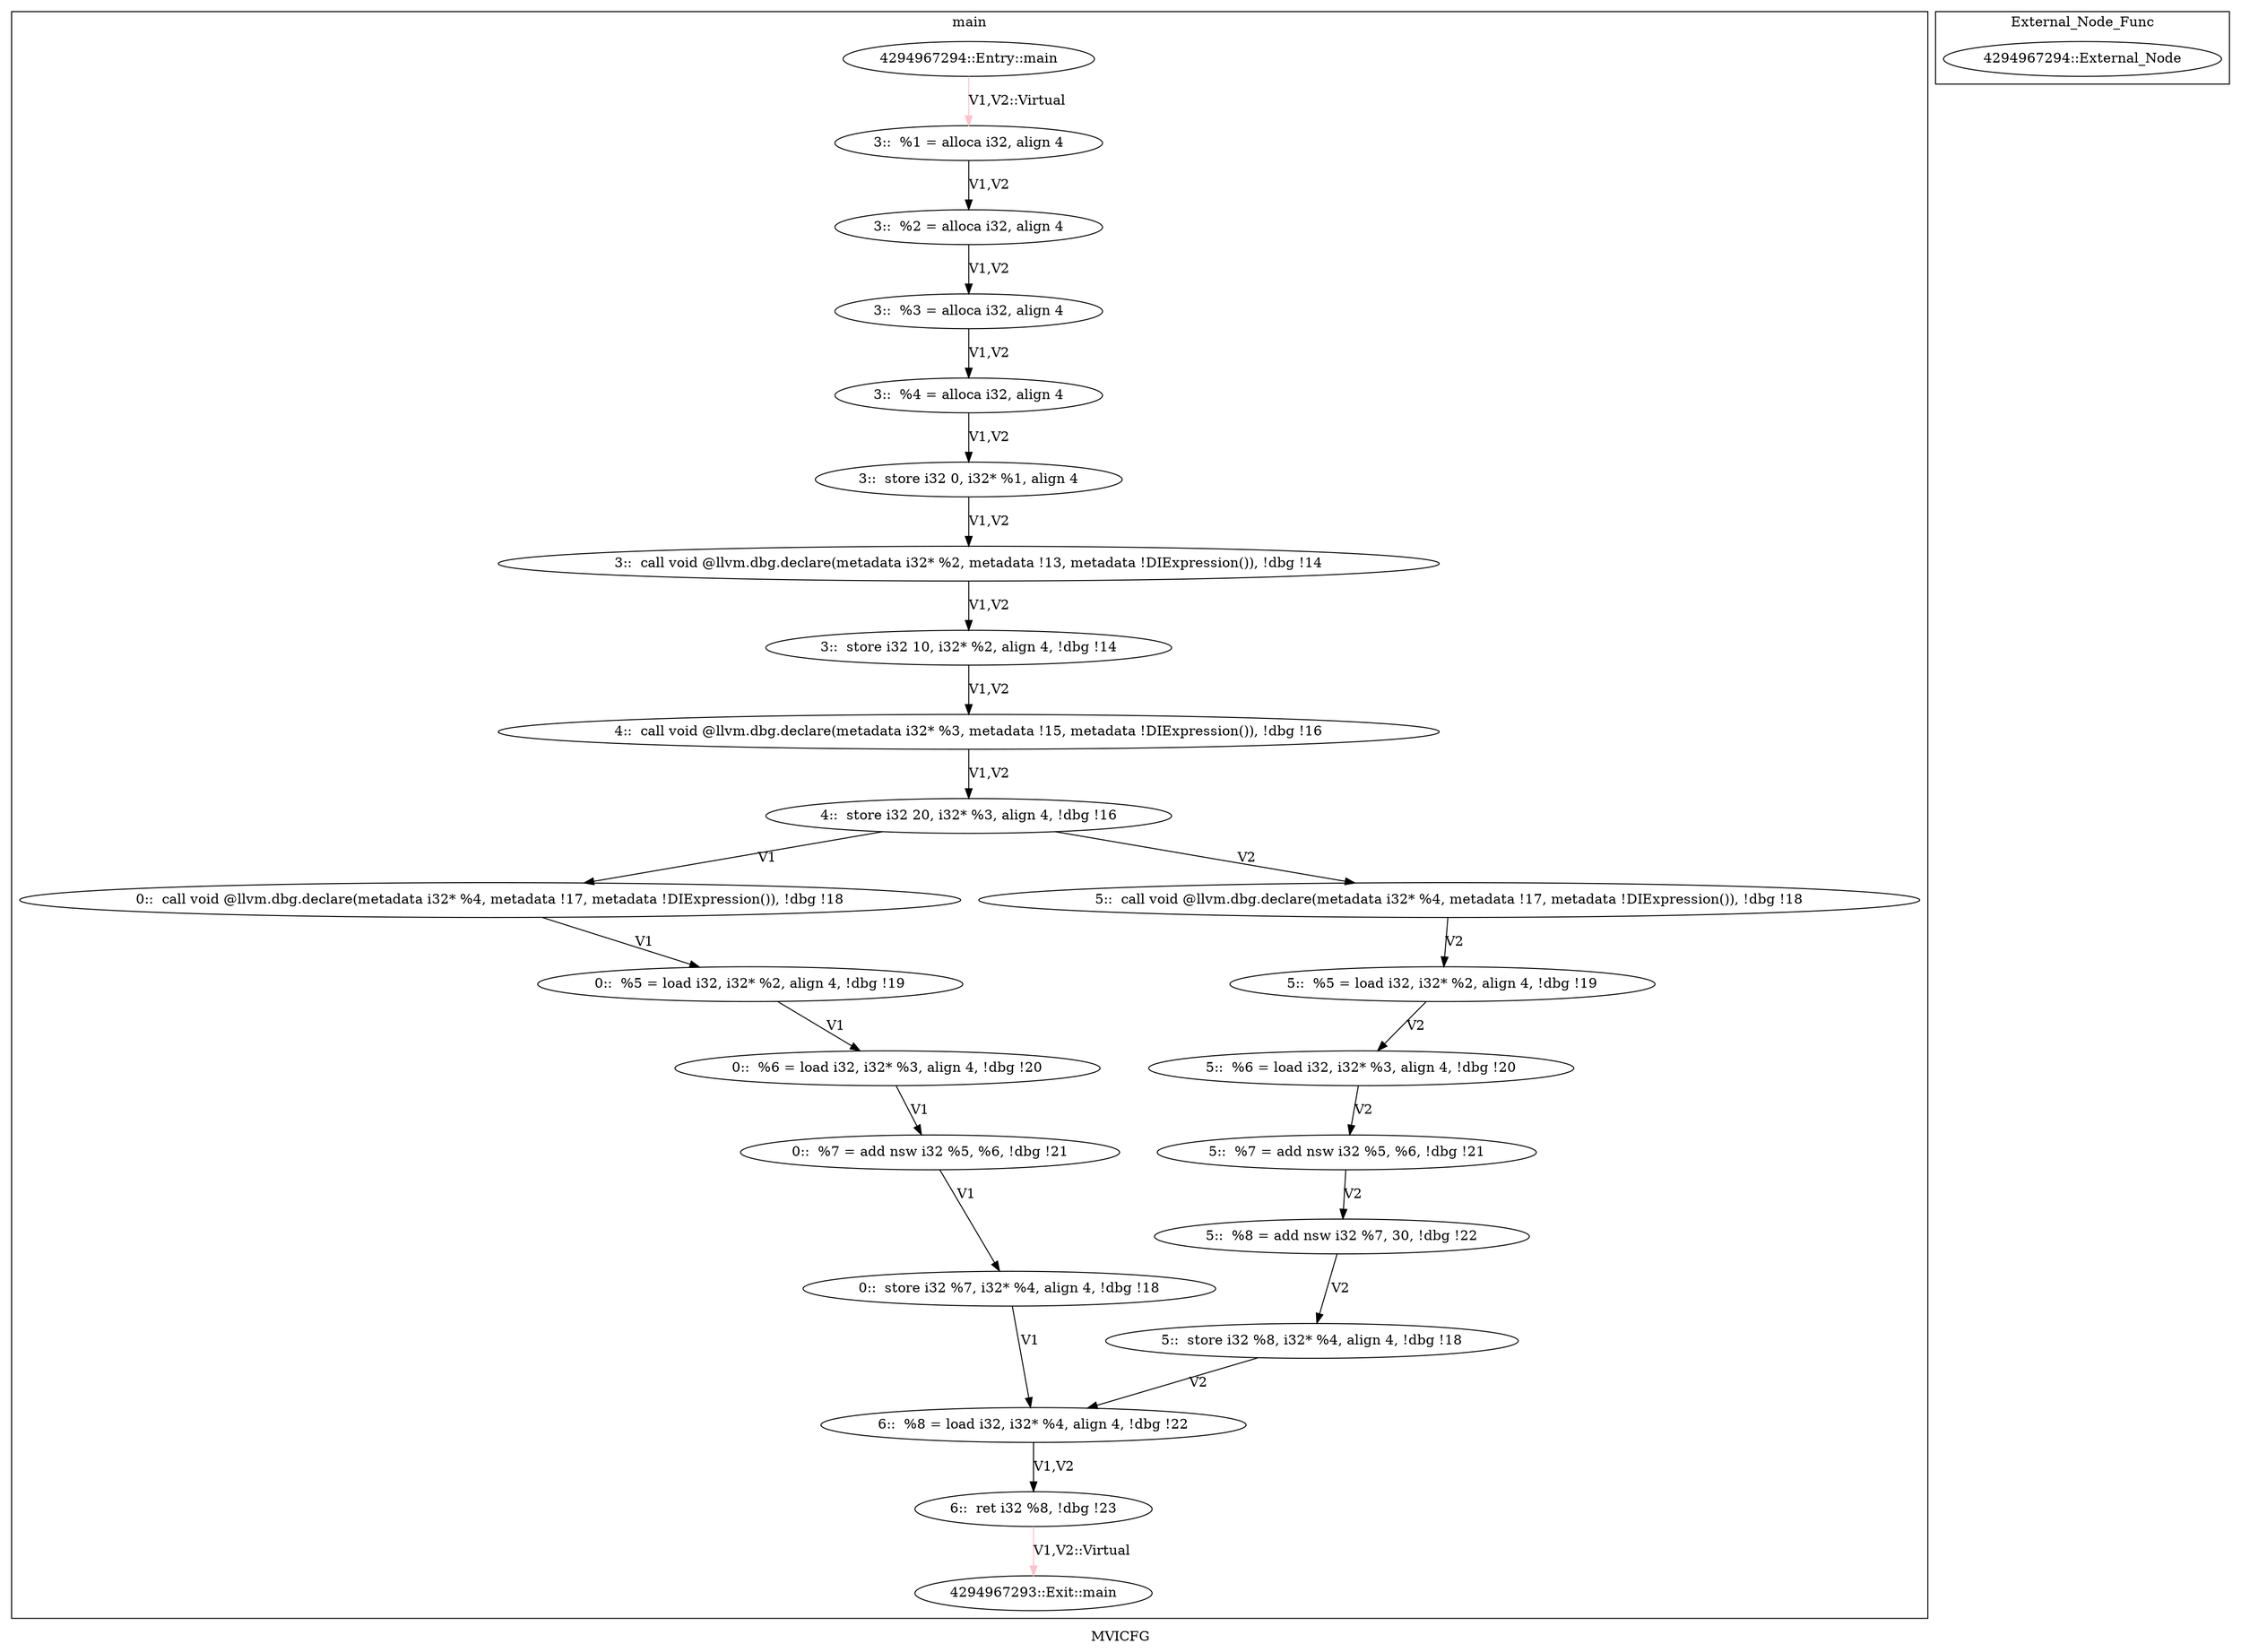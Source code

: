 digraph "MVICFG" {
	label="MVICFG";
/* Generating Nodes */
	subgraph cluster_1 {
		label="main";
		"18" [label="4294967294::Entry::main"];
		"2" [label="3::  %1 = alloca i32, align 4"];
		"3" [label="3::  %2 = alloca i32, align 4"];
		"4" [label="3::  %3 = alloca i32, align 4"];
		"5" [label="3::  %4 = alloca i32, align 4"];
		"6" [label="3::  store i32 0, i32* %1, align 4"];
		"7" [label="3::  call void @llvm.dbg.declare(metadata i32* %2, metadata !13, metadata !DIExpression()), !dbg !14"];
		"8" [label="3::  store i32 10, i32* %2, align 4, !dbg !14"];
		"9" [label="4::  call void @llvm.dbg.declare(metadata i32* %3, metadata !15, metadata !DIExpression()), !dbg !16"];
		"10" [label="4::  store i32 20, i32* %3, align 4, !dbg !16"];
		"11" [label="0::  call void @llvm.dbg.declare(metadata i32* %4, metadata !17, metadata !DIExpression()), !dbg !18"];
		"12" [label="0::  %5 = load i32, i32* %2, align 4, !dbg !19"];
		"13" [label="0::  %6 = load i32, i32* %3, align 4, !dbg !20"];
		"14" [label="0::  %7 = add nsw i32 %5, %6, !dbg !21"];
		"15" [label="0::  store i32 %7, i32* %4, align 4, !dbg !18"];
		"16" [label="6::  %8 = load i32, i32* %4, align 4, !dbg !22"];
		"17" [label="6::  ret i32 %8, !dbg !23"];
		"19" [label="4294967293::Exit::main"];
		"23" [label="5::  call void @llvm.dbg.declare(metadata i32* %4, metadata !17, metadata !DIExpression()), !dbg !18"];
		"24" [label="5::  %5 = load i32, i32* %2, align 4, !dbg !19"];
		"25" [label="5::  %6 = load i32, i32* %3, align 4, !dbg !20"];
		"26" [label="5::  %7 = add nsw i32 %5, %6, !dbg !21"];
		"27" [label="5::  %8 = add nsw i32 %7, 30, !dbg !22"];
		"28" [label="5::  store i32 %8, i32* %4, align 4, !dbg !18"];
	}
	subgraph cluster_21 {
		label="External_Node_Func";
		"22" [label="4294967294::External_Node"];
	}

/* Generating Edges */
		"2" -> "3" [arrowhead = normal, penwidth = 1.0, color = black, label="V1,V2"];
		"3" -> "4" [arrowhead = normal, penwidth = 1.0, color = black, label="V1,V2"];
		"4" -> "5" [arrowhead = normal, penwidth = 1.0, color = black, label="V1,V2"];
		"5" -> "6" [arrowhead = normal, penwidth = 1.0, color = black, label="V1,V2"];
		"6" -> "7" [arrowhead = normal, penwidth = 1.0, color = black, label="V1,V2"];
		"7" -> "8" [arrowhead = normal, penwidth = 1.0, color = black, label="V1,V2"];
		"9" -> "10" [arrowhead = normal, penwidth = 1.0, color = black, label="V1,V2"];
		"11" -> "12" [arrowhead = normal, penwidth = 1.0, color = black, label="V1"];
		"12" -> "13" [arrowhead = normal, penwidth = 1.0, color = black, label="V1"];
		"13" -> "14" [arrowhead = normal, penwidth = 1.0, color = black, label="V1"];
		"14" -> "15" [arrowhead = normal, penwidth = 1.0, color = black, label="V1"];
		"16" -> "17" [arrowhead = normal, penwidth = 1.0, color = black, label="V1,V2"];
		"18" -> "2" [arrowhead = normal, penwidth = 1.0, color = pink, label="V1,V2::Virtual"];
		"17" -> "19" [arrowhead = normal, penwidth = 1.0, color = pink, label="V1,V2::Virtual"];
		"8" -> "9" [arrowhead = normal, penwidth = 1.0, color = black, label="V1,V2"];
		"10" -> "11" [arrowhead = normal, penwidth = 1.0, color = black, label="V1"];
		"15" -> "16" [arrowhead = normal, penwidth = 1.0, color = black, label="V1"];
		"10" -> "23" [arrowhead = normal, penwidth = 1.0, color = black, label="V2"];
		"28" -> "16" [arrowhead = normal, penwidth = 1.0, color = black, label="V2"];
		"23" -> "24" [arrowhead = normal, penwidth = 1.0, color = black, label="V2"];
		"24" -> "25" [arrowhead = normal, penwidth = 1.0, color = black, label="V2"];
		"25" -> "26" [arrowhead = normal, penwidth = 1.0, color = black, label="V2"];
		"26" -> "27" [arrowhead = normal, penwidth = 1.0, color = black, label="V2"];
		"27" -> "28" [arrowhead = normal, penwidth = 1.0, color = black, label="V2"];
}
